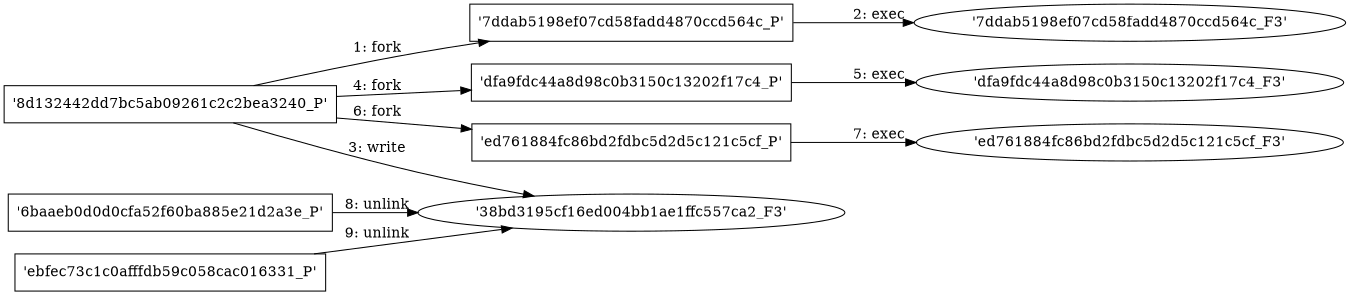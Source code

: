 digraph "D:\Learning\Paper\apt\基于CTI的攻击预警\Dataset\攻击图\ASGfromALLCTI\Reveton  IcePol Ransomware Moves to Android.dot" {
rankdir="LR"
size="9"
fixedsize="false"
splines="true"
nodesep=0.3
ranksep=0
fontsize=10
overlap="scalexy"
engine= "neato"
	"'8d132442dd7bc5ab09261c2c2bea3240_P'" [node_type=Process shape=box]
	"'7ddab5198ef07cd58fadd4870ccd564c_P'" [node_type=Process shape=box]
	"'8d132442dd7bc5ab09261c2c2bea3240_P'" -> "'7ddab5198ef07cd58fadd4870ccd564c_P'" [label="1: fork"]
	"'7ddab5198ef07cd58fadd4870ccd564c_P'" [node_type=Process shape=box]
	"'7ddab5198ef07cd58fadd4870ccd564c_F3'" [node_type=File shape=ellipse]
	"'7ddab5198ef07cd58fadd4870ccd564c_P'" -> "'7ddab5198ef07cd58fadd4870ccd564c_F3'" [label="2: exec"]
	"'38bd3195cf16ed004bb1ae1ffc557ca2_F3'" [node_type=file shape=ellipse]
	"'8d132442dd7bc5ab09261c2c2bea3240_P'" [node_type=Process shape=box]
	"'8d132442dd7bc5ab09261c2c2bea3240_P'" -> "'38bd3195cf16ed004bb1ae1ffc557ca2_F3'" [label="3: write"]
	"'8d132442dd7bc5ab09261c2c2bea3240_P'" [node_type=Process shape=box]
	"'dfa9fdc44a8d98c0b3150c13202f17c4_P'" [node_type=Process shape=box]
	"'8d132442dd7bc5ab09261c2c2bea3240_P'" -> "'dfa9fdc44a8d98c0b3150c13202f17c4_P'" [label="4: fork"]
	"'dfa9fdc44a8d98c0b3150c13202f17c4_P'" [node_type=Process shape=box]
	"'dfa9fdc44a8d98c0b3150c13202f17c4_F3'" [node_type=File shape=ellipse]
	"'dfa9fdc44a8d98c0b3150c13202f17c4_P'" -> "'dfa9fdc44a8d98c0b3150c13202f17c4_F3'" [label="5: exec"]
	"'8d132442dd7bc5ab09261c2c2bea3240_P'" [node_type=Process shape=box]
	"'ed761884fc86bd2fdbc5d2d5c121c5cf_P'" [node_type=Process shape=box]
	"'8d132442dd7bc5ab09261c2c2bea3240_P'" -> "'ed761884fc86bd2fdbc5d2d5c121c5cf_P'" [label="6: fork"]
	"'ed761884fc86bd2fdbc5d2d5c121c5cf_P'" [node_type=Process shape=box]
	"'ed761884fc86bd2fdbc5d2d5c121c5cf_F3'" [node_type=File shape=ellipse]
	"'ed761884fc86bd2fdbc5d2d5c121c5cf_P'" -> "'ed761884fc86bd2fdbc5d2d5c121c5cf_F3'" [label="7: exec"]
	"'38bd3195cf16ed004bb1ae1ffc557ca2_F3'" [node_type=file shape=ellipse]
	"'6baaeb0d0d0cfa52f60ba885e21d2a3e_P'" [node_type=Process shape=box]
	"'6baaeb0d0d0cfa52f60ba885e21d2a3e_P'" -> "'38bd3195cf16ed004bb1ae1ffc557ca2_F3'" [label="8: unlink"]
	"'38bd3195cf16ed004bb1ae1ffc557ca2_F3'" [node_type=file shape=ellipse]
	"'ebfec73c1c0afffdb59c058cac016331_P'" [node_type=Process shape=box]
	"'ebfec73c1c0afffdb59c058cac016331_P'" -> "'38bd3195cf16ed004bb1ae1ffc557ca2_F3'" [label="9: unlink"]
}
